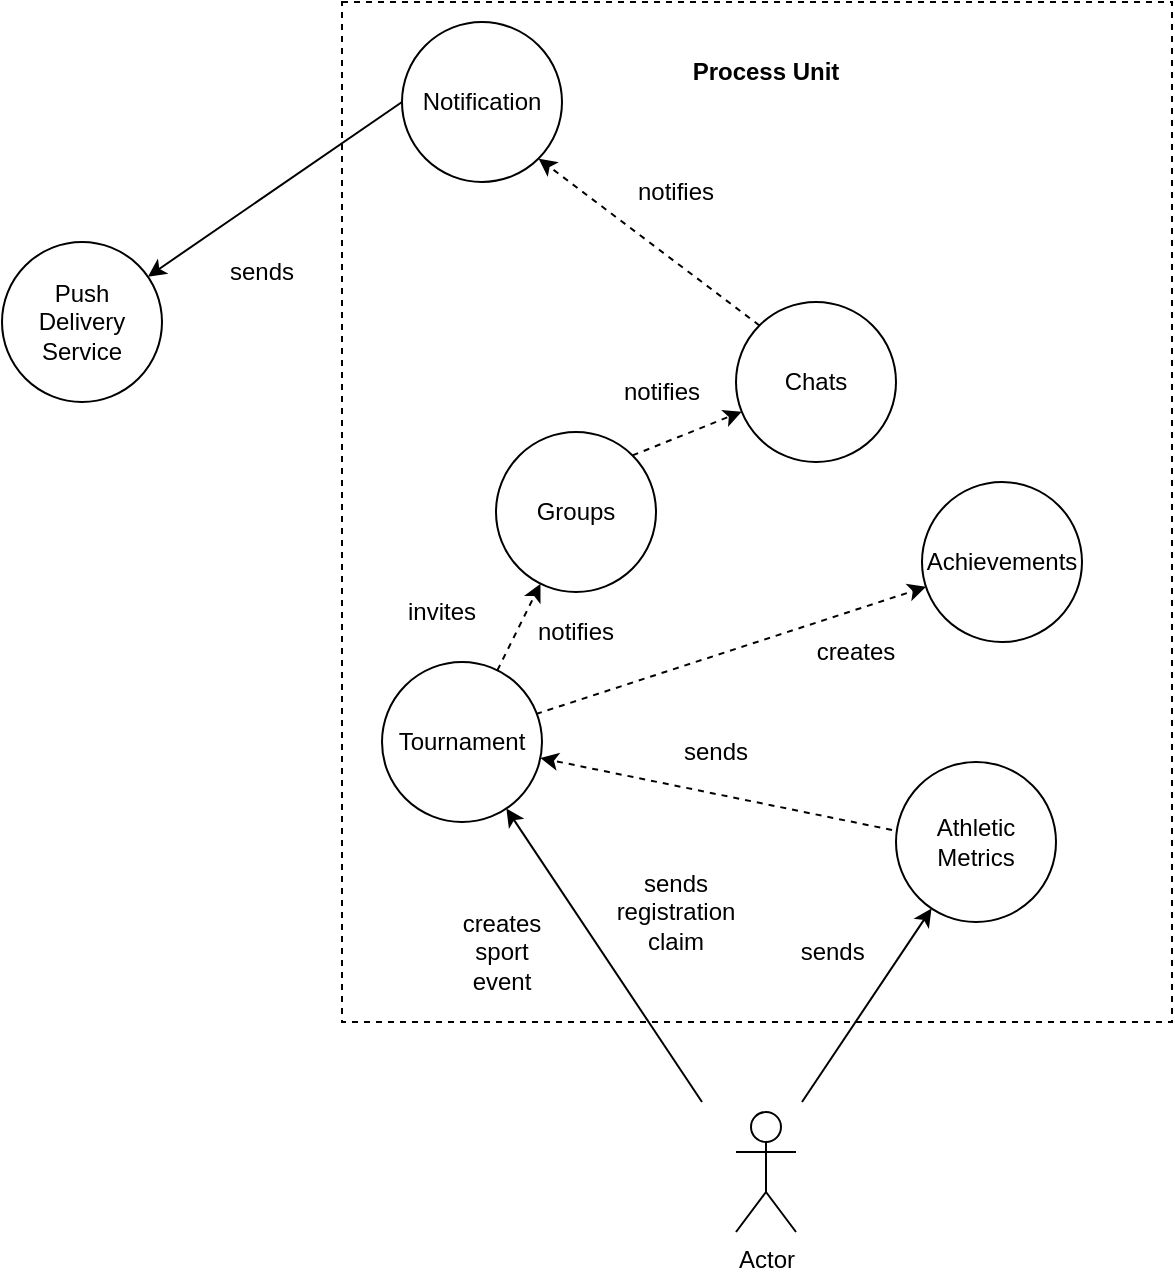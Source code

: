 <mxfile>
    <diagram id="DvyuMwlg2YJ0CRrs3Fwj" name="Page-1">
        <mxGraphModel dx="1085" dy="739" grid="1" gridSize="10" guides="1" tooltips="1" connect="1" arrows="1" fold="1" page="1" pageScale="1" pageWidth="1600" pageHeight="1200" math="0" shadow="0">
            <root>
                <mxCell id="0"/>
                <mxCell id="1" parent="0"/>
                <mxCell id="2" value="" style="html=1;dashed=1;" vertex="1" parent="1">
                    <mxGeometry x="250" y="80" width="415" height="510" as="geometry"/>
                </mxCell>
                <mxCell id="3" value="&lt;b&gt;Process Unit&lt;/b&gt;" style="text;html=1;strokeColor=none;fillColor=none;align=center;verticalAlign=middle;whiteSpace=wrap;rounded=0;" vertex="1" parent="1">
                    <mxGeometry x="407" y="100" width="110" height="30" as="geometry"/>
                </mxCell>
                <mxCell id="4" value="Actor" style="shape=umlActor;verticalLabelPosition=bottom;verticalAlign=top;html=1;" vertex="1" parent="1">
                    <mxGeometry x="447" y="635" width="30" height="60" as="geometry"/>
                </mxCell>
                <mxCell id="5" value="" style="endArrow=classic;html=1;rounded=0;" edge="1" parent="1" target="7">
                    <mxGeometry width="50" height="50" relative="1" as="geometry">
                        <mxPoint x="430" y="630" as="sourcePoint"/>
                        <mxPoint x="345.04" y="517.04" as="targetPoint"/>
                    </mxGeometry>
                </mxCell>
                <mxCell id="6" value="sends registration claim" style="text;html=1;strokeColor=none;fillColor=none;align=center;verticalAlign=middle;whiteSpace=wrap;rounded=0;dashed=1;" vertex="1" parent="1">
                    <mxGeometry x="387" y="520" width="60" height="30" as="geometry"/>
                </mxCell>
                <mxCell id="7" value="&lt;span style=&quot;&quot;&gt;Tournament&lt;/span&gt;" style="ellipse;whiteSpace=wrap;html=1;aspect=fixed;" vertex="1" parent="1">
                    <mxGeometry x="270" y="410" width="80" height="80" as="geometry"/>
                </mxCell>
                <mxCell id="8" value="&lt;span style=&quot;&quot;&gt;Notification&lt;/span&gt;" style="ellipse;whiteSpace=wrap;html=1;aspect=fixed;" vertex="1" parent="1">
                    <mxGeometry x="280" y="90" width="80" height="80" as="geometry"/>
                </mxCell>
                <mxCell id="9" value="&lt;span style=&quot;&quot;&gt;Push&lt;br&gt;Delivery&lt;br&gt;Service&lt;br&gt;&lt;/span&gt;" style="ellipse;whiteSpace=wrap;html=1;aspect=fixed;" vertex="1" parent="1">
                    <mxGeometry x="80" y="200" width="80" height="80" as="geometry"/>
                </mxCell>
                <mxCell id="10" value="" style="endArrow=classic;html=1;rounded=0;dashed=1;exitX=1;exitY=0;exitDx=0;exitDy=0;" edge="1" parent="1" source="16" target="17">
                    <mxGeometry width="50" height="50" relative="1" as="geometry">
                        <mxPoint x="438.284" y="301.716" as="sourcePoint"/>
                        <mxPoint x="520.414" y="226.92" as="targetPoint"/>
                    </mxGeometry>
                </mxCell>
                <mxCell id="12" value="" style="endArrow=classic;html=1;rounded=0;exitX=0;exitY=0.5;exitDx=0;exitDy=0;" edge="1" parent="1" source="8" target="9">
                    <mxGeometry width="50" height="50" relative="1" as="geometry">
                        <mxPoint x="450" y="650" as="sourcePoint"/>
                        <mxPoint x="355.04" y="527.04" as="targetPoint"/>
                    </mxGeometry>
                </mxCell>
                <mxCell id="13" value="sends" style="text;html=1;strokeColor=none;fillColor=none;align=center;verticalAlign=middle;whiteSpace=wrap;rounded=0;dashed=1;" vertex="1" parent="1">
                    <mxGeometry x="180" y="200" width="60" height="30" as="geometry"/>
                </mxCell>
                <mxCell id="14" value="creates sport event" style="text;html=1;strokeColor=none;fillColor=none;align=center;verticalAlign=middle;whiteSpace=wrap;rounded=0;dashed=1;" vertex="1" parent="1">
                    <mxGeometry x="300" y="540" width="60" height="30" as="geometry"/>
                </mxCell>
                <mxCell id="16" value="&lt;span style=&quot;&quot;&gt;Groups&lt;/span&gt;" style="ellipse;whiteSpace=wrap;html=1;aspect=fixed;" vertex="1" parent="1">
                    <mxGeometry x="327" y="295" width="80" height="80" as="geometry"/>
                </mxCell>
                <mxCell id="17" value="&lt;span style=&quot;&quot;&gt;Chats&lt;/span&gt;" style="ellipse;whiteSpace=wrap;html=1;aspect=fixed;" vertex="1" parent="1">
                    <mxGeometry x="447" y="230" width="80" height="80" as="geometry"/>
                </mxCell>
                <mxCell id="19" value="" style="endArrow=classic;html=1;rounded=0;dashed=1;" edge="1" parent="1" source="7" target="16">
                    <mxGeometry width="50" height="50" relative="1" as="geometry">
                        <mxPoint x="650.1" y="270.03" as="sourcePoint"/>
                        <mxPoint x="367.059" y="155.055" as="targetPoint"/>
                    </mxGeometry>
                </mxCell>
                <mxCell id="20" value="notifies" style="text;html=1;strokeColor=none;fillColor=none;align=center;verticalAlign=middle;whiteSpace=wrap;rounded=0;dashed=1;" vertex="1" parent="1">
                    <mxGeometry x="337" y="380" width="60" height="30" as="geometry"/>
                </mxCell>
                <mxCell id="21" value="invites" style="text;html=1;strokeColor=none;fillColor=none;align=center;verticalAlign=middle;whiteSpace=wrap;rounded=0;dashed=1;" vertex="1" parent="1">
                    <mxGeometry x="270" y="370" width="60" height="30" as="geometry"/>
                </mxCell>
                <mxCell id="22" value="notifies" style="text;html=1;strokeColor=none;fillColor=none;align=center;verticalAlign=middle;whiteSpace=wrap;rounded=0;dashed=1;" vertex="1" parent="1">
                    <mxGeometry x="380" y="260" width="60" height="30" as="geometry"/>
                </mxCell>
                <mxCell id="23" value="notifies" style="text;html=1;strokeColor=none;fillColor=none;align=center;verticalAlign=middle;whiteSpace=wrap;rounded=0;dashed=1;" vertex="1" parent="1">
                    <mxGeometry x="387" y="160" width="60" height="30" as="geometry"/>
                </mxCell>
                <mxCell id="24" value="" style="endArrow=classic;html=1;rounded=0;dashed=1;exitX=0;exitY=0;exitDx=0;exitDy=0;entryX=1;entryY=1;entryDx=0;entryDy=0;" edge="1" parent="1" source="17" target="8">
                    <mxGeometry width="50" height="50" relative="1" as="geometry">
                        <mxPoint x="337.707" y="424.133" as="sourcePoint"/>
                        <mxPoint x="359.236" y="380.839" as="targetPoint"/>
                    </mxGeometry>
                </mxCell>
                <mxCell id="25" value="Athletic&lt;br style=&quot;border-color: var(--border-color);&quot;&gt;Metrics" style="ellipse;whiteSpace=wrap;html=1;aspect=fixed;" vertex="1" parent="1">
                    <mxGeometry x="527" y="460" width="80" height="80" as="geometry"/>
                </mxCell>
                <mxCell id="26" value="" style="endArrow=classic;html=1;rounded=0;" edge="1" parent="1" target="25">
                    <mxGeometry width="50" height="50" relative="1" as="geometry">
                        <mxPoint x="480" y="630" as="sourcePoint"/>
                        <mxPoint x="342.188" y="493.282" as="targetPoint"/>
                    </mxGeometry>
                </mxCell>
                <mxCell id="27" value="sends&amp;nbsp;" style="text;html=1;strokeColor=none;fillColor=none;align=center;verticalAlign=middle;whiteSpace=wrap;rounded=0;dashed=1;" vertex="1" parent="1">
                    <mxGeometry x="467" y="540" width="60" height="30" as="geometry"/>
                </mxCell>
                <mxCell id="29" value="&lt;span style=&quot;&quot;&gt;Achievements&lt;/span&gt;" style="ellipse;whiteSpace=wrap;html=1;aspect=fixed;" vertex="1" parent="1">
                    <mxGeometry x="540" y="320" width="80" height="80" as="geometry"/>
                </mxCell>
                <mxCell id="30" value="" style="endArrow=classic;html=1;rounded=0;dashed=1;exitX=-0.025;exitY=0.425;exitDx=0;exitDy=0;exitPerimeter=0;" edge="1" parent="1" source="25" target="7">
                    <mxGeometry width="50" height="50" relative="1" as="geometry">
                        <mxPoint x="405.284" y="316.716" as="sourcePoint"/>
                        <mxPoint x="459.805" y="294.715" as="targetPoint"/>
                    </mxGeometry>
                </mxCell>
                <mxCell id="31" value="sends" style="text;html=1;strokeColor=none;fillColor=none;align=center;verticalAlign=middle;whiteSpace=wrap;rounded=0;dashed=1;" vertex="1" parent="1">
                    <mxGeometry x="407" y="440" width="60" height="30" as="geometry"/>
                </mxCell>
                <mxCell id="32" value="" style="endArrow=classic;html=1;rounded=0;dashed=1;exitX=0.963;exitY=0.325;exitDx=0;exitDy=0;exitPerimeter=0;" edge="1" parent="1" source="7" target="29">
                    <mxGeometry width="50" height="50" relative="1" as="geometry">
                        <mxPoint x="535" y="504" as="sourcePoint"/>
                        <mxPoint x="359.188" y="468.02" as="targetPoint"/>
                    </mxGeometry>
                </mxCell>
                <mxCell id="33" value="creates" style="text;html=1;strokeColor=none;fillColor=none;align=center;verticalAlign=middle;whiteSpace=wrap;rounded=0;dashed=1;" vertex="1" parent="1">
                    <mxGeometry x="477" y="390" width="60" height="30" as="geometry"/>
                </mxCell>
            </root>
        </mxGraphModel>
    </diagram>
</mxfile>